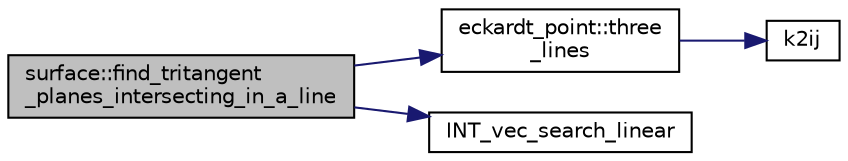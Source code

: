 digraph "surface::find_tritangent_planes_intersecting_in_a_line"
{
  edge [fontname="Helvetica",fontsize="10",labelfontname="Helvetica",labelfontsize="10"];
  node [fontname="Helvetica",fontsize="10",shape=record];
  rankdir="LR";
  Node2479 [label="surface::find_tritangent\l_planes_intersecting_in_a_line",height=0.2,width=0.4,color="black", fillcolor="grey75", style="filled", fontcolor="black"];
  Node2479 -> Node2480 [color="midnightblue",fontsize="10",style="solid",fontname="Helvetica"];
  Node2480 [label="eckardt_point::three\l_lines",height=0.2,width=0.4,color="black", fillcolor="white", style="filled",URL="$d6/d2e/classeckardt__point.html#a09d0d5e2bdd6f834aecb6a065c7b6ee7"];
  Node2480 -> Node2481 [color="midnightblue",fontsize="10",style="solid",fontname="Helvetica"];
  Node2481 [label="k2ij",height=0.2,width=0.4,color="black", fillcolor="white", style="filled",URL="$df/dbf/sajeeb_8_c.html#a94379148acec1c2aeedad1903aa0756a"];
  Node2479 -> Node2482 [color="midnightblue",fontsize="10",style="solid",fontname="Helvetica"];
  Node2482 [label="INT_vec_search_linear",height=0.2,width=0.4,color="black", fillcolor="white", style="filled",URL="$d5/de2/foundations_2data__structures_2data__structures_8h.html#ad0aa35e081da3ba3cc8841bf086ba9aa"];
}
